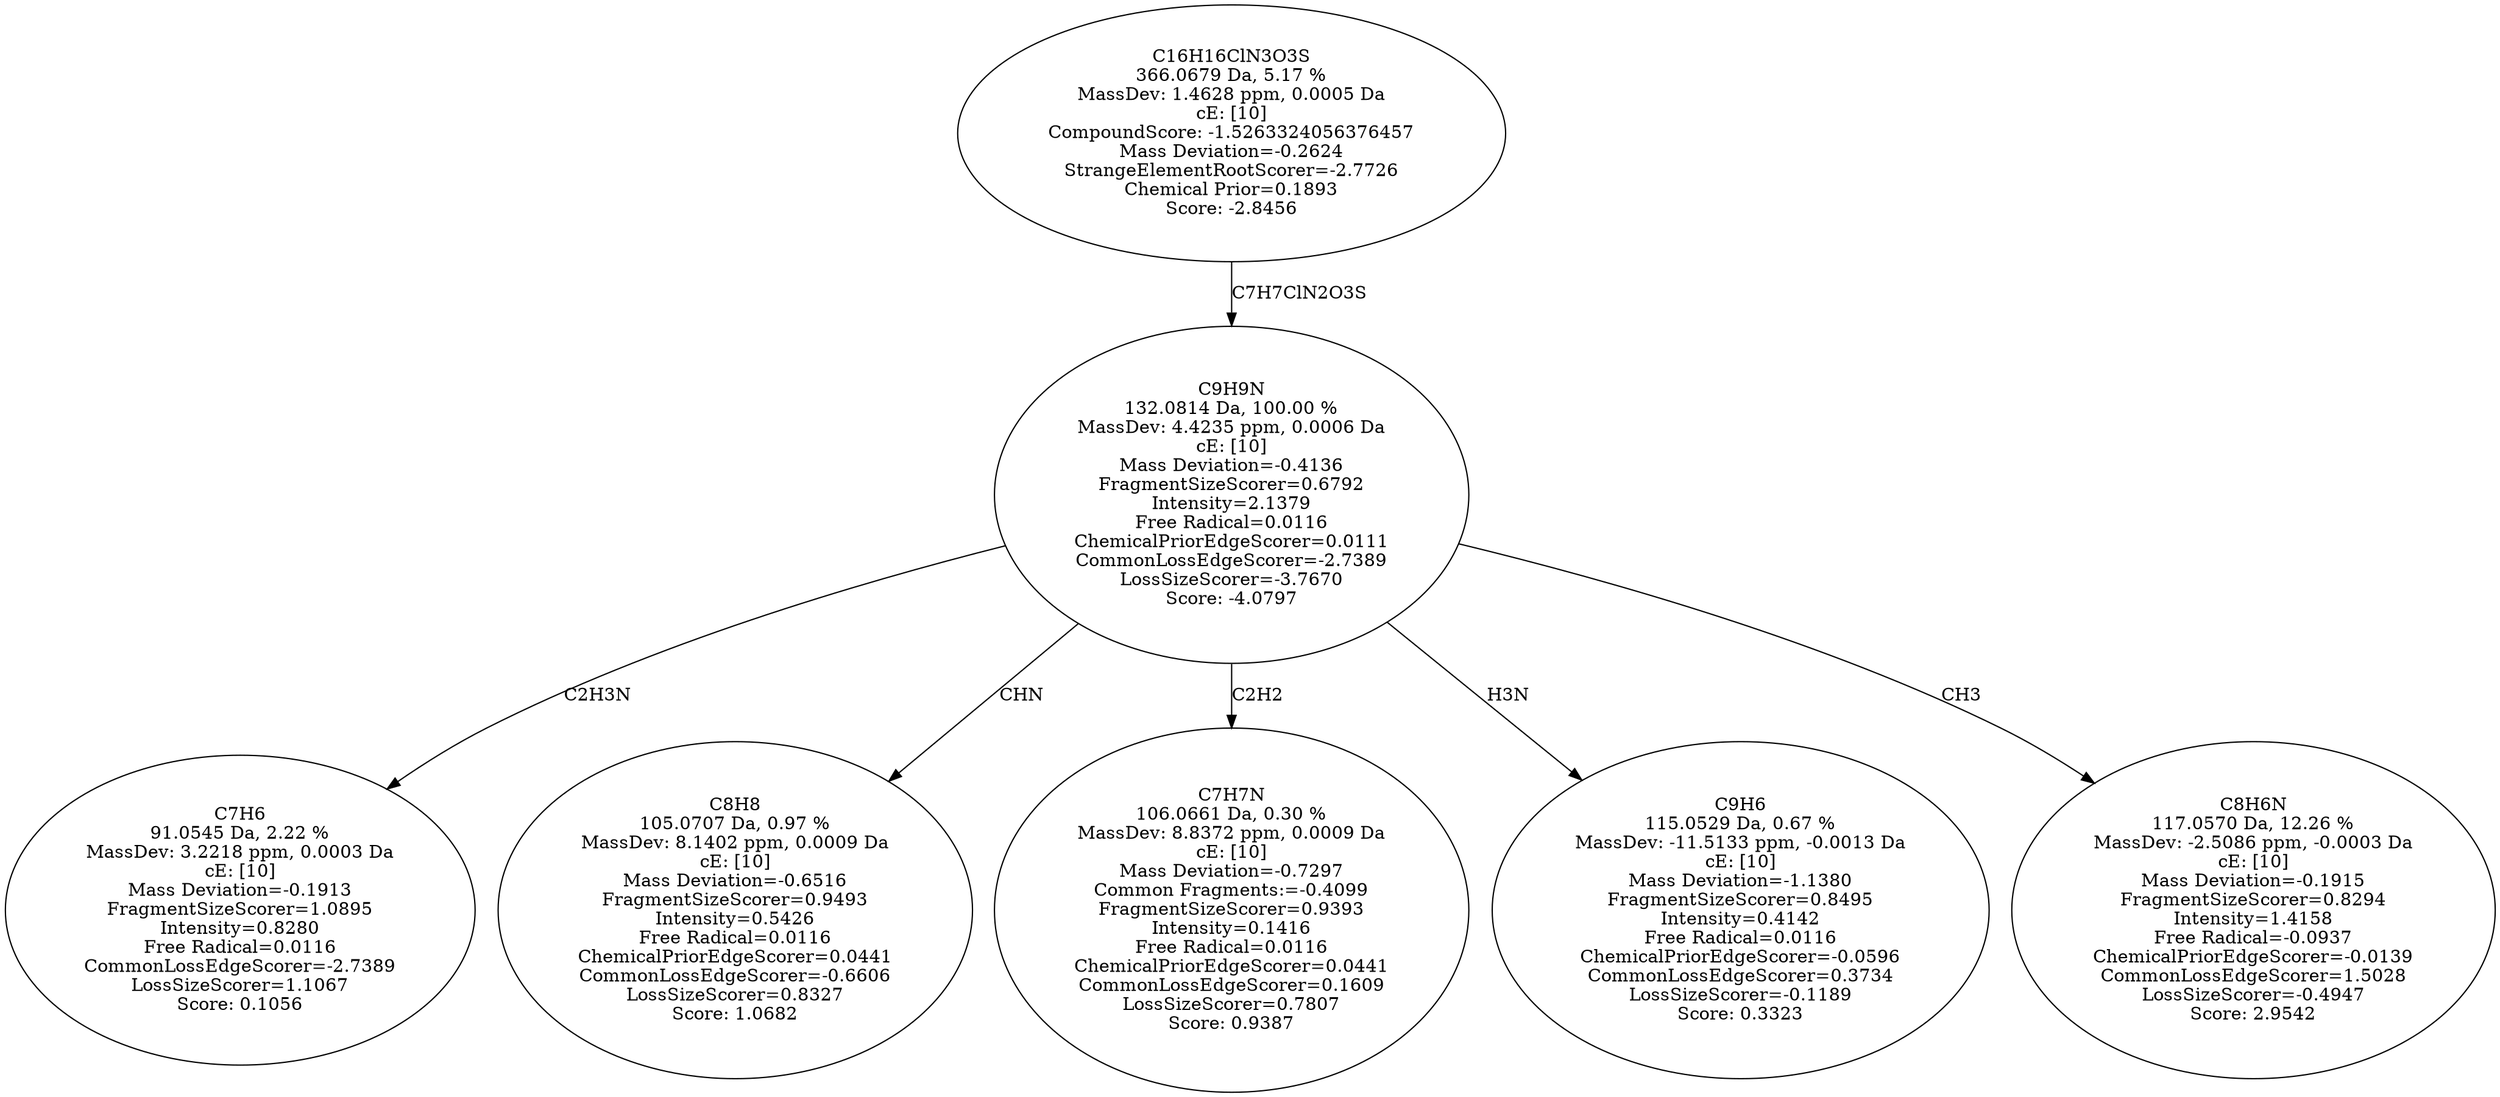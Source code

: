 strict digraph {
v1 [label="C7H6\n91.0545 Da, 2.22 %\nMassDev: 3.2218 ppm, 0.0003 Da\ncE: [10]\nMass Deviation=-0.1913\nFragmentSizeScorer=1.0895\nIntensity=0.8280\nFree Radical=0.0116\nCommonLossEdgeScorer=-2.7389\nLossSizeScorer=1.1067\nScore: 0.1056"];
v2 [label="C8H8\n105.0707 Da, 0.97 %\nMassDev: 8.1402 ppm, 0.0009 Da\ncE: [10]\nMass Deviation=-0.6516\nFragmentSizeScorer=0.9493\nIntensity=0.5426\nFree Radical=0.0116\nChemicalPriorEdgeScorer=0.0441\nCommonLossEdgeScorer=-0.6606\nLossSizeScorer=0.8327\nScore: 1.0682"];
v3 [label="C7H7N\n106.0661 Da, 0.30 %\nMassDev: 8.8372 ppm, 0.0009 Da\ncE: [10]\nMass Deviation=-0.7297\nCommon Fragments:=-0.4099\nFragmentSizeScorer=0.9393\nIntensity=0.1416\nFree Radical=0.0116\nChemicalPriorEdgeScorer=0.0441\nCommonLossEdgeScorer=0.1609\nLossSizeScorer=0.7807\nScore: 0.9387"];
v4 [label="C9H6\n115.0529 Da, 0.67 %\nMassDev: -11.5133 ppm, -0.0013 Da\ncE: [10]\nMass Deviation=-1.1380\nFragmentSizeScorer=0.8495\nIntensity=0.4142\nFree Radical=0.0116\nChemicalPriorEdgeScorer=-0.0596\nCommonLossEdgeScorer=0.3734\nLossSizeScorer=-0.1189\nScore: 0.3323"];
v5 [label="C8H6N\n117.0570 Da, 12.26 %\nMassDev: -2.5086 ppm, -0.0003 Da\ncE: [10]\nMass Deviation=-0.1915\nFragmentSizeScorer=0.8294\nIntensity=1.4158\nFree Radical=-0.0937\nChemicalPriorEdgeScorer=-0.0139\nCommonLossEdgeScorer=1.5028\nLossSizeScorer=-0.4947\nScore: 2.9542"];
v6 [label="C9H9N\n132.0814 Da, 100.00 %\nMassDev: 4.4235 ppm, 0.0006 Da\ncE: [10]\nMass Deviation=-0.4136\nFragmentSizeScorer=0.6792\nIntensity=2.1379\nFree Radical=0.0116\nChemicalPriorEdgeScorer=0.0111\nCommonLossEdgeScorer=-2.7389\nLossSizeScorer=-3.7670\nScore: -4.0797"];
v7 [label="C16H16ClN3O3S\n366.0679 Da, 5.17 %\nMassDev: 1.4628 ppm, 0.0005 Da\ncE: [10]\nCompoundScore: -1.5263324056376457\nMass Deviation=-0.2624\nStrangeElementRootScorer=-2.7726\nChemical Prior=0.1893\nScore: -2.8456"];
v6 -> v1 [label="C2H3N"];
v6 -> v2 [label="CHN"];
v6 -> v3 [label="C2H2"];
v6 -> v4 [label="H3N"];
v6 -> v5 [label="CH3"];
v7 -> v6 [label="C7H7ClN2O3S"];
}